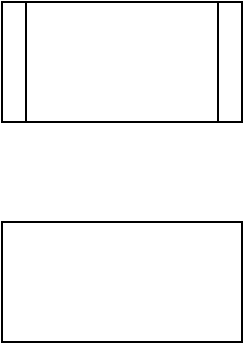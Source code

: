 <mxfile version="13.7.9" type="github">
  <diagram id="AK9B9nvXDqVAWB1jo7El" name="Page-1">
    <mxGraphModel dx="1157" dy="761" grid="1" gridSize="10" guides="1" tooltips="1" connect="1" arrows="1" fold="1" page="1" pageScale="1" pageWidth="827" pageHeight="1169" math="0" shadow="0">
      <root>
        <mxCell id="0" />
        <mxCell id="1" parent="0" />
        <mxCell id="PErpAIvAXxfV6X830dRA-1" value="" style="rounded=0;whiteSpace=wrap;html=1;" vertex="1" parent="1">
          <mxGeometry x="200" y="220" width="120" height="60" as="geometry" />
        </mxCell>
        <mxCell id="PErpAIvAXxfV6X830dRA-2" value="" style="shape=process;whiteSpace=wrap;html=1;backgroundOutline=1;" vertex="1" parent="1">
          <mxGeometry x="200" y="110" width="120" height="60" as="geometry" />
        </mxCell>
      </root>
    </mxGraphModel>
  </diagram>
</mxfile>
